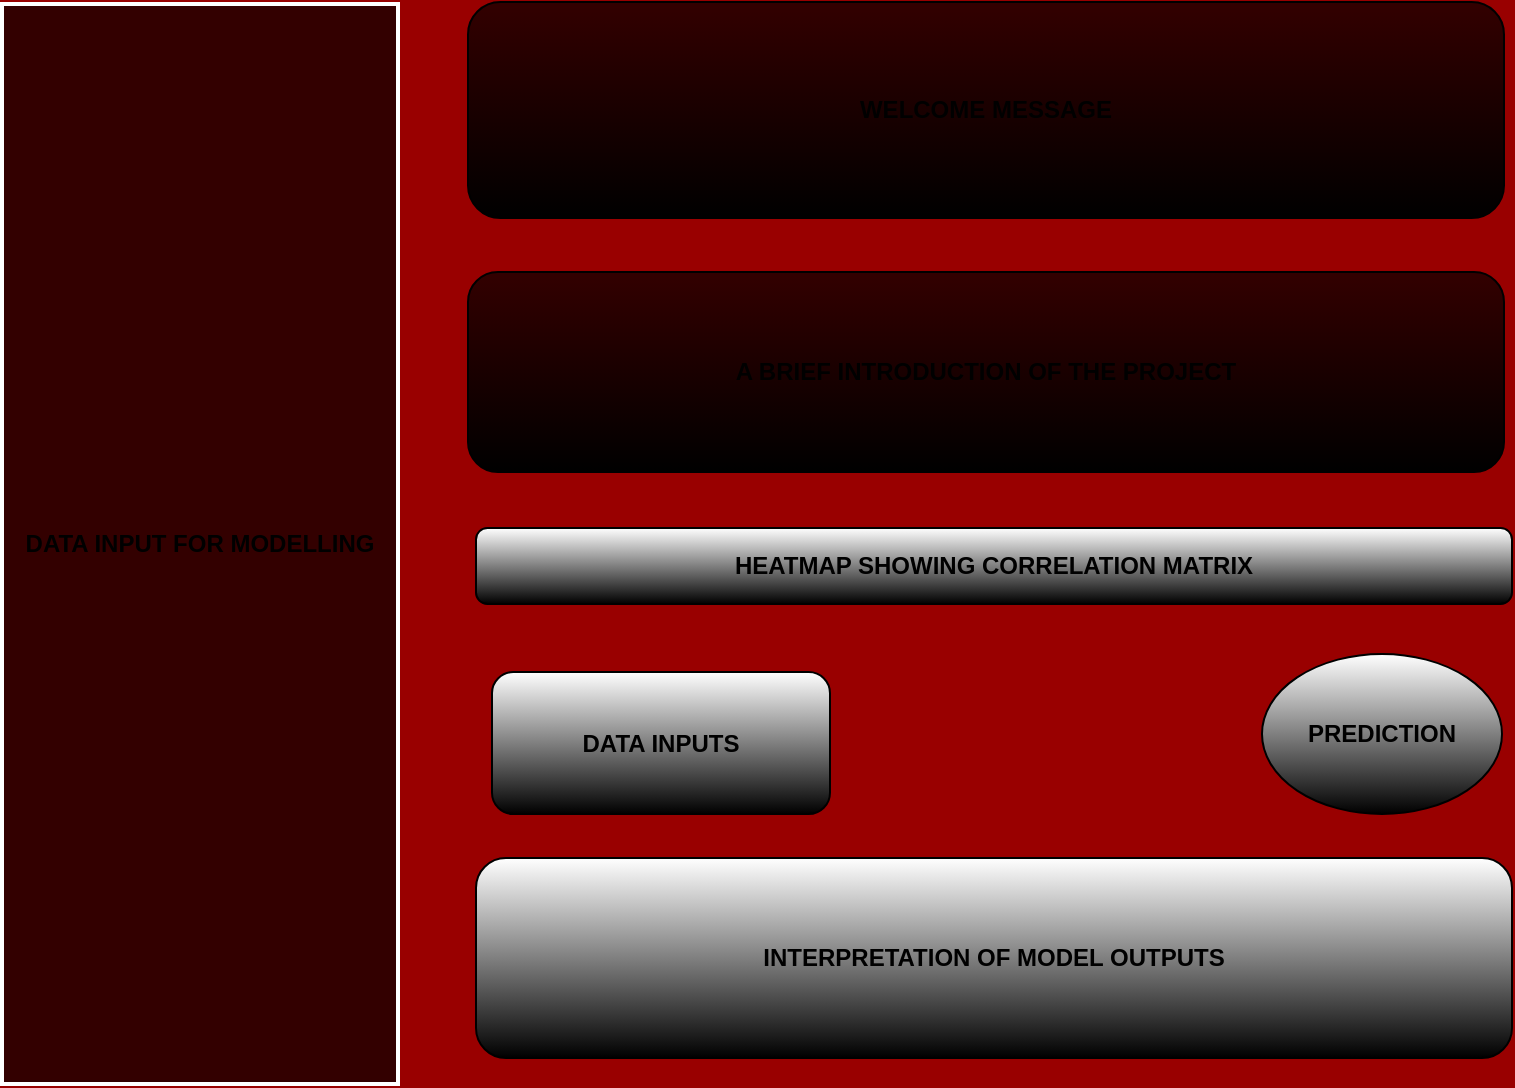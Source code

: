 <mxfile version="21.6.8" type="device">
  <diagram name="Page-1" id="6PSzHdx3V0SB6rLubaUB">
    <mxGraphModel dx="780" dy="544" grid="0" gridSize="10" guides="1" tooltips="1" connect="1" arrows="1" fold="1" page="1" pageScale="1" pageWidth="850" pageHeight="1100" background="#990000" math="0" shadow="0">
      <root>
        <mxCell id="0" />
        <mxCell id="1" parent="0" />
        <mxCell id="Chw0kRsyiyzLXfeFCmba-1" value="&lt;b&gt;DATA INPUT FOR MODELLING&lt;/b&gt;" style="rounded=0;whiteSpace=wrap;html=1;fillColor=#330000;strokeColor=#FFFFFF;strokeWidth=2;gradientColor=none;gradientDirection=east;" vertex="1" parent="1">
          <mxGeometry x="18" y="16" width="198" height="540" as="geometry" />
        </mxCell>
        <mxCell id="Chw0kRsyiyzLXfeFCmba-2" value="&lt;b&gt;WELCOME MESSAGE&lt;/b&gt;" style="rounded=1;whiteSpace=wrap;html=1;strokeWidth=1;fillColor=#330000;gradientColor=default;" vertex="1" parent="1">
          <mxGeometry x="251" y="15" width="518" height="108" as="geometry" />
        </mxCell>
        <mxCell id="Chw0kRsyiyzLXfeFCmba-3" value="&lt;b&gt;A BRIEF INTRODUCTION OF THE PROJECT&lt;/b&gt;" style="rounded=1;whiteSpace=wrap;html=1;fillColor=#330000;gradientColor=default;" vertex="1" parent="1">
          <mxGeometry x="251" y="150" width="518" height="100" as="geometry" />
        </mxCell>
        <mxCell id="Chw0kRsyiyzLXfeFCmba-4" value="&lt;b&gt;HEATMAP SHOWING CORRELATION MATRIX&lt;/b&gt;" style="rounded=1;whiteSpace=wrap;html=1;gradientColor=default;" vertex="1" parent="1">
          <mxGeometry x="255" y="278" width="518" height="38" as="geometry" />
        </mxCell>
        <mxCell id="Chw0kRsyiyzLXfeFCmba-6" value="&lt;b&gt;DATA INPUTS&lt;/b&gt;" style="rounded=1;whiteSpace=wrap;html=1;gradientColor=default;" vertex="1" parent="1">
          <mxGeometry x="263" y="350" width="169" height="71" as="geometry" />
        </mxCell>
        <mxCell id="Chw0kRsyiyzLXfeFCmba-7" value="&lt;b&gt;PREDICTION&lt;/b&gt;" style="ellipse;whiteSpace=wrap;html=1;gradientColor=default;" vertex="1" parent="1">
          <mxGeometry x="648" y="341" width="120" height="80" as="geometry" />
        </mxCell>
        <mxCell id="Chw0kRsyiyzLXfeFCmba-8" value="&lt;b&gt;INTERPRETATION OF MODEL OUTPUTS&lt;/b&gt;" style="rounded=1;whiteSpace=wrap;html=1;gradientColor=default;" vertex="1" parent="1">
          <mxGeometry x="255" y="443" width="518" height="100" as="geometry" />
        </mxCell>
      </root>
    </mxGraphModel>
  </diagram>
</mxfile>

